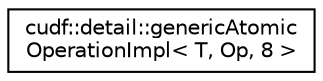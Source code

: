 digraph "Graphical Class Hierarchy"
{
  edge [fontname="Helvetica",fontsize="10",labelfontname="Helvetica",labelfontsize="10"];
  node [fontname="Helvetica",fontsize="10",shape=record];
  rankdir="LR";
  Node0 [label="cudf::detail::genericAtomic\lOperationImpl\< T, Op, 8 \>",height=0.2,width=0.4,color="black", fillcolor="white", style="filled",URL="$structcudf_1_1detail_1_1genericAtomicOperationImpl_3_01T_00_01Op_00_018_01_4.html"];
}
